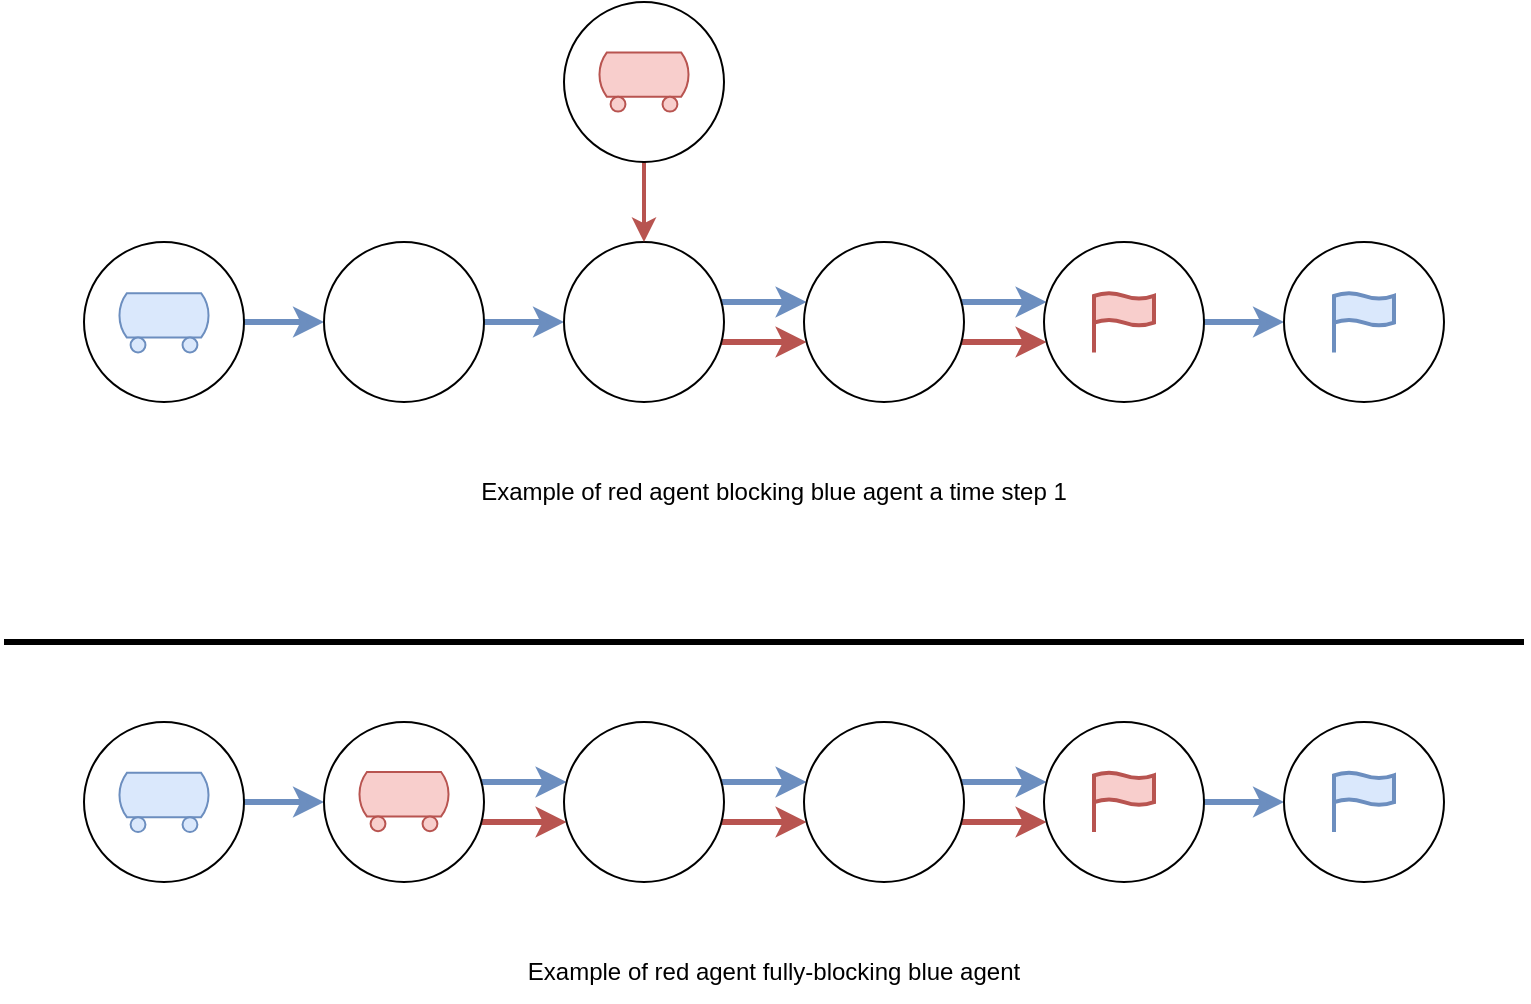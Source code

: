 <mxfile version="20.3.0" type="device"><diagram id="QO3E2bqfXadPOsWoAFcM" name="Page-1"><mxGraphModel dx="1421" dy="904" grid="1" gridSize="10" guides="1" tooltips="1" connect="1" arrows="1" fold="1" page="1" pageScale="1" pageWidth="850" pageHeight="1100" math="0" shadow="0"><root><mxCell id="0"/><mxCell id="1" parent="0"/><mxCell id="Mu9XdncE5rE30lAWcKzd-47" value="" style="edgeStyle=orthogonalEdgeStyle;rounded=0;orthogonalLoop=1;jettySize=auto;html=1;strokeWidth=3;fillColor=#dae8fc;strokeColor=#6c8ebf;" parent="1" source="Mu9XdncE5rE30lAWcKzd-8" target="Mu9XdncE5rE30lAWcKzd-9" edge="1"><mxGeometry relative="1" as="geometry"/></mxCell><mxCell id="Mu9XdncE5rE30lAWcKzd-8" value="" style="ellipse;whiteSpace=wrap;html=1;aspect=fixed;" parent="1" vertex="1"><mxGeometry x="80" y="200" width="80" height="80" as="geometry"/></mxCell><mxCell id="Mu9XdncE5rE30lAWcKzd-43" value="" style="edgeStyle=orthogonalEdgeStyle;rounded=0;orthogonalLoop=1;jettySize=auto;html=1;strokeWidth=3;fillColor=#dae8fc;strokeColor=#6c8ebf;" parent="1" source="Mu9XdncE5rE30lAWcKzd-9" target="Mu9XdncE5rE30lAWcKzd-10" edge="1"><mxGeometry relative="1" as="geometry"><Array as="points"><mxPoint x="290" y="240"/><mxPoint x="290" y="240"/></Array></mxGeometry></mxCell><mxCell id="Mu9XdncE5rE30lAWcKzd-9" value="" style="ellipse;whiteSpace=wrap;html=1;aspect=fixed;" parent="1" vertex="1"><mxGeometry x="200" y="200" width="80" height="80" as="geometry"/></mxCell><mxCell id="Mu9XdncE5rE30lAWcKzd-44" value="" style="edgeStyle=orthogonalEdgeStyle;rounded=0;orthogonalLoop=1;jettySize=auto;html=1;strokeWidth=3;fillColor=#dae8fc;strokeColor=#6c8ebf;" parent="1" source="Mu9XdncE5rE30lAWcKzd-10" target="Mu9XdncE5rE30lAWcKzd-12" edge="1"><mxGeometry relative="1" as="geometry"><Array as="points"><mxPoint x="420" y="230"/><mxPoint x="420" y="230"/></Array></mxGeometry></mxCell><mxCell id="Mu9XdncE5rE30lAWcKzd-49" value="" style="edgeStyle=orthogonalEdgeStyle;rounded=0;orthogonalLoop=1;jettySize=auto;html=1;strokeWidth=3;fillColor=#f8cecc;strokeColor=#b85450;" parent="1" source="Mu9XdncE5rE30lAWcKzd-10" target="Mu9XdncE5rE30lAWcKzd-12" edge="1"><mxGeometry relative="1" as="geometry"><Array as="points"><mxPoint x="420" y="250"/><mxPoint x="420" y="250"/></Array></mxGeometry></mxCell><mxCell id="Mu9XdncE5rE30lAWcKzd-10" value="" style="ellipse;whiteSpace=wrap;html=1;aspect=fixed;" parent="1" vertex="1"><mxGeometry x="320" y="200" width="80" height="80" as="geometry"/></mxCell><mxCell id="Mu9XdncE5rE30lAWcKzd-45" value="" style="edgeStyle=orthogonalEdgeStyle;rounded=0;orthogonalLoop=1;jettySize=auto;html=1;strokeWidth=3;fillColor=#dae8fc;strokeColor=#6c8ebf;" parent="1" source="Mu9XdncE5rE30lAWcKzd-12" target="Mu9XdncE5rE30lAWcKzd-14" edge="1"><mxGeometry relative="1" as="geometry"><Array as="points"><mxPoint x="530" y="230"/><mxPoint x="530" y="230"/></Array></mxGeometry></mxCell><mxCell id="Mu9XdncE5rE30lAWcKzd-50" value="" style="edgeStyle=orthogonalEdgeStyle;rounded=0;orthogonalLoop=1;jettySize=auto;html=1;strokeWidth=3;fillColor=#f8cecc;strokeColor=#b85450;" parent="1" source="Mu9XdncE5rE30lAWcKzd-12" target="Mu9XdncE5rE30lAWcKzd-14" edge="1"><mxGeometry relative="1" as="geometry"><Array as="points"><mxPoint x="540" y="250"/><mxPoint x="540" y="250"/></Array></mxGeometry></mxCell><mxCell id="Mu9XdncE5rE30lAWcKzd-12" value="" style="ellipse;whiteSpace=wrap;html=1;aspect=fixed;" parent="1" vertex="1"><mxGeometry x="440" y="200" width="80" height="80" as="geometry"/></mxCell><mxCell id="Mu9XdncE5rE30lAWcKzd-46" value="" style="edgeStyle=orthogonalEdgeStyle;rounded=0;orthogonalLoop=1;jettySize=auto;html=1;strokeWidth=3;fillColor=#dae8fc;strokeColor=#6c8ebf;" parent="1" source="Mu9XdncE5rE30lAWcKzd-14" target="Mu9XdncE5rE30lAWcKzd-42" edge="1"><mxGeometry relative="1" as="geometry"><Array as="points"><mxPoint x="660" y="240"/><mxPoint x="660" y="240"/></Array></mxGeometry></mxCell><mxCell id="Mu9XdncE5rE30lAWcKzd-14" value="" style="ellipse;whiteSpace=wrap;html=1;aspect=fixed;" parent="1" vertex="1"><mxGeometry x="560" y="200" width="80" height="80" as="geometry"/></mxCell><mxCell id="Mu9XdncE5rE30lAWcKzd-42" value="" style="ellipse;whiteSpace=wrap;html=1;aspect=fixed;" parent="1" vertex="1"><mxGeometry x="680" y="200" width="80" height="80" as="geometry"/></mxCell><mxCell id="Mu9XdncE5rE30lAWcKzd-52" value="" style="edgeStyle=orthogonalEdgeStyle;rounded=0;orthogonalLoop=1;jettySize=auto;html=1;strokeWidth=3;fillColor=#dae8fc;strokeColor=#6c8ebf;" parent="1" source="Mu9XdncE5rE30lAWcKzd-53" target="Mu9XdncE5rE30lAWcKzd-56" edge="1"><mxGeometry relative="1" as="geometry"/></mxCell><mxCell id="Mu9XdncE5rE30lAWcKzd-53" value="" style="ellipse;whiteSpace=wrap;html=1;aspect=fixed;" parent="1" vertex="1"><mxGeometry x="80" y="440" width="80" height="80" as="geometry"/></mxCell><mxCell id="Mu9XdncE5rE30lAWcKzd-54" value="" style="edgeStyle=orthogonalEdgeStyle;rounded=0;orthogonalLoop=1;jettySize=auto;html=1;strokeWidth=3;fillColor=#dae8fc;strokeColor=#6c8ebf;" parent="1" source="Mu9XdncE5rE30lAWcKzd-56" target="Mu9XdncE5rE30lAWcKzd-59" edge="1"><mxGeometry relative="1" as="geometry"><Array as="points"><mxPoint x="300" y="470"/><mxPoint x="300" y="470"/></Array></mxGeometry></mxCell><mxCell id="Mu9XdncE5rE30lAWcKzd-55" value="" style="edgeStyle=orthogonalEdgeStyle;rounded=0;orthogonalLoop=1;jettySize=auto;html=1;strokeWidth=3;fillColor=#f8cecc;strokeColor=#b85450;" parent="1" source="Mu9XdncE5rE30lAWcKzd-56" target="Mu9XdncE5rE30lAWcKzd-59" edge="1"><mxGeometry relative="1" as="geometry"><Array as="points"><mxPoint x="300" y="490"/><mxPoint x="300" y="490"/></Array></mxGeometry></mxCell><mxCell id="Mu9XdncE5rE30lAWcKzd-56" value="" style="ellipse;whiteSpace=wrap;html=1;aspect=fixed;" parent="1" vertex="1"><mxGeometry x="200" y="440" width="80" height="80" as="geometry"/></mxCell><mxCell id="Mu9XdncE5rE30lAWcKzd-57" value="" style="edgeStyle=orthogonalEdgeStyle;rounded=0;orthogonalLoop=1;jettySize=auto;html=1;strokeWidth=3;fillColor=#dae8fc;strokeColor=#6c8ebf;" parent="1" source="Mu9XdncE5rE30lAWcKzd-59" target="Mu9XdncE5rE30lAWcKzd-62" edge="1"><mxGeometry relative="1" as="geometry"><Array as="points"><mxPoint x="420" y="470"/><mxPoint x="420" y="470"/></Array></mxGeometry></mxCell><mxCell id="Mu9XdncE5rE30lAWcKzd-58" value="" style="edgeStyle=orthogonalEdgeStyle;rounded=0;orthogonalLoop=1;jettySize=auto;html=1;strokeWidth=3;fillColor=#f8cecc;strokeColor=#b85450;" parent="1" source="Mu9XdncE5rE30lAWcKzd-59" target="Mu9XdncE5rE30lAWcKzd-62" edge="1"><mxGeometry relative="1" as="geometry"><Array as="points"><mxPoint x="420" y="490"/><mxPoint x="420" y="490"/></Array></mxGeometry></mxCell><mxCell id="Mu9XdncE5rE30lAWcKzd-59" value="" style="ellipse;whiteSpace=wrap;html=1;aspect=fixed;" parent="1" vertex="1"><mxGeometry x="320" y="440" width="80" height="80" as="geometry"/></mxCell><mxCell id="Mu9XdncE5rE30lAWcKzd-60" value="" style="edgeStyle=orthogonalEdgeStyle;rounded=0;orthogonalLoop=1;jettySize=auto;html=1;strokeWidth=3;fillColor=#dae8fc;strokeColor=#6c8ebf;" parent="1" source="Mu9XdncE5rE30lAWcKzd-62" target="Mu9XdncE5rE30lAWcKzd-64" edge="1"><mxGeometry relative="1" as="geometry"><Array as="points"><mxPoint x="530" y="470"/><mxPoint x="530" y="470"/></Array></mxGeometry></mxCell><mxCell id="Mu9XdncE5rE30lAWcKzd-61" value="" style="edgeStyle=orthogonalEdgeStyle;rounded=0;orthogonalLoop=1;jettySize=auto;html=1;strokeWidth=3;fillColor=#f8cecc;strokeColor=#b85450;" parent="1" source="Mu9XdncE5rE30lAWcKzd-62" target="Mu9XdncE5rE30lAWcKzd-64" edge="1"><mxGeometry relative="1" as="geometry"><Array as="points"><mxPoint x="540" y="490"/><mxPoint x="540" y="490"/></Array></mxGeometry></mxCell><mxCell id="Mu9XdncE5rE30lAWcKzd-62" value="" style="ellipse;whiteSpace=wrap;html=1;aspect=fixed;" parent="1" vertex="1"><mxGeometry x="440" y="440" width="80" height="80" as="geometry"/></mxCell><mxCell id="Mu9XdncE5rE30lAWcKzd-63" value="" style="edgeStyle=orthogonalEdgeStyle;rounded=0;orthogonalLoop=1;jettySize=auto;html=1;strokeWidth=3;fillColor=#dae8fc;strokeColor=#6c8ebf;" parent="1" source="Mu9XdncE5rE30lAWcKzd-64" target="Mu9XdncE5rE30lAWcKzd-65" edge="1"><mxGeometry relative="1" as="geometry"><Array as="points"><mxPoint x="660" y="480"/><mxPoint x="660" y="480"/></Array></mxGeometry></mxCell><mxCell id="Mu9XdncE5rE30lAWcKzd-64" value="" style="ellipse;whiteSpace=wrap;html=1;aspect=fixed;" parent="1" vertex="1"><mxGeometry x="560" y="440" width="80" height="80" as="geometry"/></mxCell><mxCell id="Mu9XdncE5rE30lAWcKzd-65" value="" style="ellipse;whiteSpace=wrap;html=1;aspect=fixed;" parent="1" vertex="1"><mxGeometry x="680" y="440" width="80" height="80" as="geometry"/></mxCell><mxCell id="Mu9XdncE5rE30lAWcKzd-66" value="" style="endArrow=none;html=1;rounded=0;strokeWidth=3;" parent="1" edge="1"><mxGeometry width="50" height="50" relative="1" as="geometry"><mxPoint x="40" y="400" as="sourcePoint"/><mxPoint x="800" y="400" as="targetPoint"/></mxGeometry></mxCell><mxCell id="K-YB_KJQaQzQUBwZ-aw0-1" value="" style="verticalLabelPosition=bottom;outlineConnect=0;align=center;dashed=0;html=1;verticalAlign=top;shape=mxgraph.pid.misc.tank_car,_tank_wagon;fillColor=#f8cecc;strokeColor=#b85450;" parent="1" vertex="1"><mxGeometry x="336.5" y="105.19" width="47" height="29.61" as="geometry"/></mxCell><mxCell id="K-YB_KJQaQzQUBwZ-aw0-2" value="" style="html=1;verticalLabelPosition=bottom;align=center;labelBackgroundColor=#ffffff;verticalAlign=top;strokeWidth=2;strokeColor=#b85450;shadow=0;dashed=0;shape=mxgraph.ios7.icons.flag;fillColor=#f8cecc;" parent="1" vertex="1"><mxGeometry x="585" y="225.2" width="30" height="30" as="geometry"/></mxCell><mxCell id="K-YB_KJQaQzQUBwZ-aw0-3" value="" style="html=1;verticalLabelPosition=bottom;align=center;labelBackgroundColor=#ffffff;verticalAlign=top;strokeWidth=2;strokeColor=#6c8ebf;shadow=0;dashed=0;shape=mxgraph.ios7.icons.flag;fillColor=#dae8fc;" parent="1" vertex="1"><mxGeometry x="705" y="225.2" width="30" height="30" as="geometry"/></mxCell><mxCell id="K-YB_KJQaQzQUBwZ-aw0-4" value="" style="verticalLabelPosition=bottom;outlineConnect=0;align=center;dashed=0;html=1;verticalAlign=top;shape=mxgraph.pid.misc.tank_car,_tank_wagon;fillColor=#dae8fc;strokeColor=#6c8ebf;" parent="1" vertex="1"><mxGeometry x="96.5" y="225.59" width="47" height="29.61" as="geometry"/></mxCell><mxCell id="K-YB_KJQaQzQUBwZ-aw0-5" value="" style="html=1;verticalLabelPosition=bottom;align=center;labelBackgroundColor=#ffffff;verticalAlign=top;strokeWidth=2;strokeColor=#6c8ebf;shadow=0;dashed=0;shape=mxgraph.ios7.icons.flag;fillColor=#dae8fc;" parent="1" vertex="1"><mxGeometry x="705" y="465" width="30" height="30" as="geometry"/></mxCell><mxCell id="K-YB_KJQaQzQUBwZ-aw0-6" value="" style="html=1;verticalLabelPosition=bottom;align=center;labelBackgroundColor=#ffffff;verticalAlign=top;strokeWidth=2;strokeColor=#b85450;shadow=0;dashed=0;shape=mxgraph.ios7.icons.flag;fillColor=#f8cecc;" parent="1" vertex="1"><mxGeometry x="585" y="465" width="30" height="30" as="geometry"/></mxCell><mxCell id="K-YB_KJQaQzQUBwZ-aw0-7" value="" style="verticalLabelPosition=bottom;outlineConnect=0;align=center;dashed=0;html=1;verticalAlign=top;shape=mxgraph.pid.misc.tank_car,_tank_wagon;fillColor=#f8cecc;strokeColor=#b85450;" parent="1" vertex="1"><mxGeometry x="216.5" y="465" width="47" height="29.61" as="geometry"/></mxCell><mxCell id="K-YB_KJQaQzQUBwZ-aw0-8" value="" style="verticalLabelPosition=bottom;outlineConnect=0;align=center;dashed=0;html=1;verticalAlign=top;shape=mxgraph.pid.misc.tank_car,_tank_wagon;fillColor=#dae8fc;strokeColor=#6c8ebf;" parent="1" vertex="1"><mxGeometry x="96.5" y="465.39" width="47" height="29.61" as="geometry"/></mxCell><mxCell id="FTJ6RQYpcwLC2VNW2O7f-2" value="" style="edgeStyle=orthogonalEdgeStyle;rounded=0;orthogonalLoop=1;jettySize=auto;html=1;fillColor=#f8cecc;strokeColor=#b85450;strokeWidth=2;" edge="1" parent="1" source="FTJ6RQYpcwLC2VNW2O7f-1" target="Mu9XdncE5rE30lAWcKzd-10"><mxGeometry relative="1" as="geometry"/></mxCell><mxCell id="FTJ6RQYpcwLC2VNW2O7f-1" value="" style="ellipse;whiteSpace=wrap;html=1;aspect=fixed;" vertex="1" parent="1"><mxGeometry x="320" y="80" width="80" height="80" as="geometry"/></mxCell><mxCell id="FTJ6RQYpcwLC2VNW2O7f-3" value="" style="verticalLabelPosition=bottom;outlineConnect=0;align=center;dashed=0;html=1;verticalAlign=top;shape=mxgraph.pid.misc.tank_car,_tank_wagon;fillColor=#f8cecc;strokeColor=#b85450;" vertex="1" parent="1"><mxGeometry x="336.5" y="105.19" width="47" height="29.61" as="geometry"/></mxCell><mxCell id="FTJ6RQYpcwLC2VNW2O7f-4" value="Example of red agent blocking blue agent a time step 1" style="text;html=1;strokeColor=none;fillColor=none;align=center;verticalAlign=middle;whiteSpace=wrap;rounded=0;" vertex="1" parent="1"><mxGeometry x="210" y="310" width="430" height="30" as="geometry"/></mxCell><mxCell id="FTJ6RQYpcwLC2VNW2O7f-5" value="Example of red agent fully-blocking blue agent" style="text;html=1;strokeColor=none;fillColor=none;align=center;verticalAlign=middle;whiteSpace=wrap;rounded=0;" vertex="1" parent="1"><mxGeometry x="210" y="550" width="430" height="30" as="geometry"/></mxCell></root></mxGraphModel></diagram></mxfile>